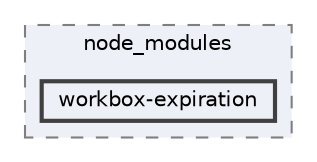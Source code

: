 digraph "pkiclassroomrescheduler/src/main/frontend/node_modules/workbox-expiration"
{
 // LATEX_PDF_SIZE
  bgcolor="transparent";
  edge [fontname=Helvetica,fontsize=10,labelfontname=Helvetica,labelfontsize=10];
  node [fontname=Helvetica,fontsize=10,shape=box,height=0.2,width=0.4];
  compound=true
  subgraph clusterdir_72953eda66ccb3a2722c28e1c3e6c23b {
    graph [ bgcolor="#edf0f7", pencolor="grey50", label="node_modules", fontname=Helvetica,fontsize=10 style="filled,dashed", URL="dir_72953eda66ccb3a2722c28e1c3e6c23b.html",tooltip=""]
  dir_ebae3cac51db1f329a1beb602ff9a2b5 [label="workbox-expiration", fillcolor="#edf0f7", color="grey25", style="filled,bold", URL="dir_ebae3cac51db1f329a1beb602ff9a2b5.html",tooltip=""];
  }
}
